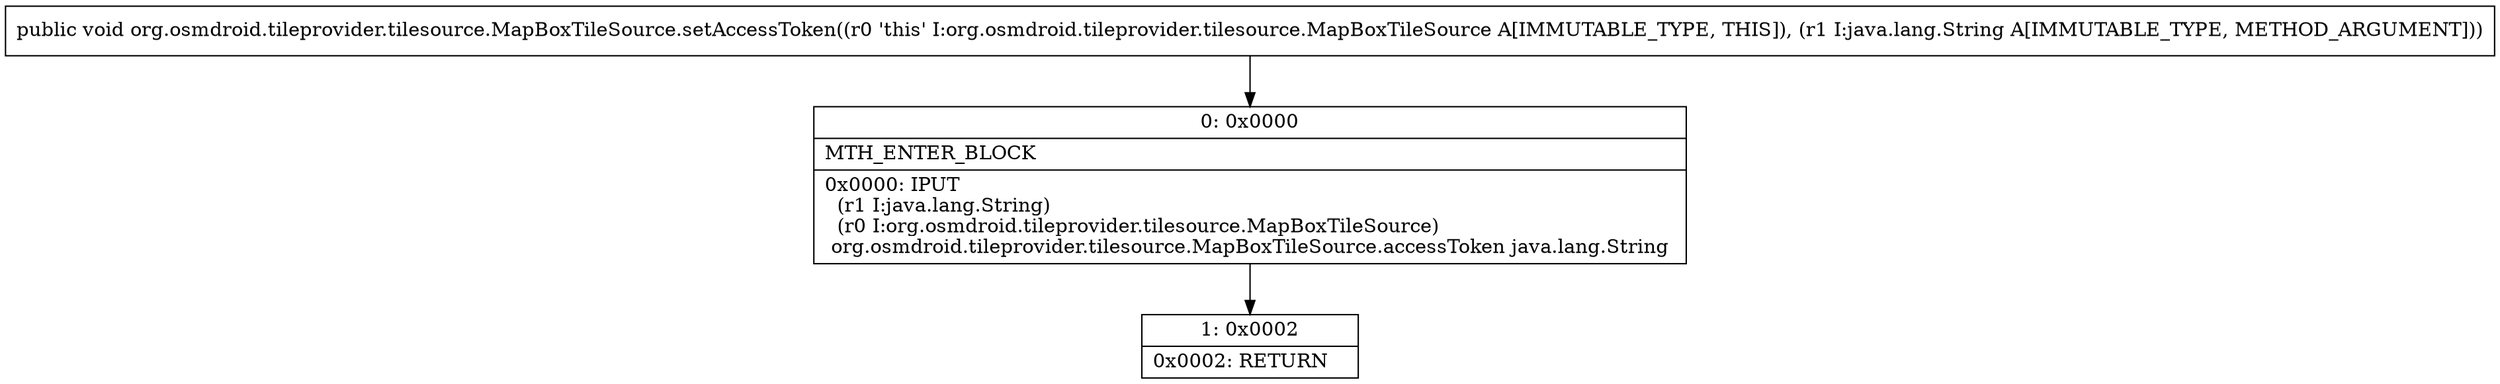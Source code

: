 digraph "CFG fororg.osmdroid.tileprovider.tilesource.MapBoxTileSource.setAccessToken(Ljava\/lang\/String;)V" {
Node_0 [shape=record,label="{0\:\ 0x0000|MTH_ENTER_BLOCK\l|0x0000: IPUT  \l  (r1 I:java.lang.String)\l  (r0 I:org.osmdroid.tileprovider.tilesource.MapBoxTileSource)\l org.osmdroid.tileprovider.tilesource.MapBoxTileSource.accessToken java.lang.String \l}"];
Node_1 [shape=record,label="{1\:\ 0x0002|0x0002: RETURN   \l}"];
MethodNode[shape=record,label="{public void org.osmdroid.tileprovider.tilesource.MapBoxTileSource.setAccessToken((r0 'this' I:org.osmdroid.tileprovider.tilesource.MapBoxTileSource A[IMMUTABLE_TYPE, THIS]), (r1 I:java.lang.String A[IMMUTABLE_TYPE, METHOD_ARGUMENT])) }"];
MethodNode -> Node_0;
Node_0 -> Node_1;
}

